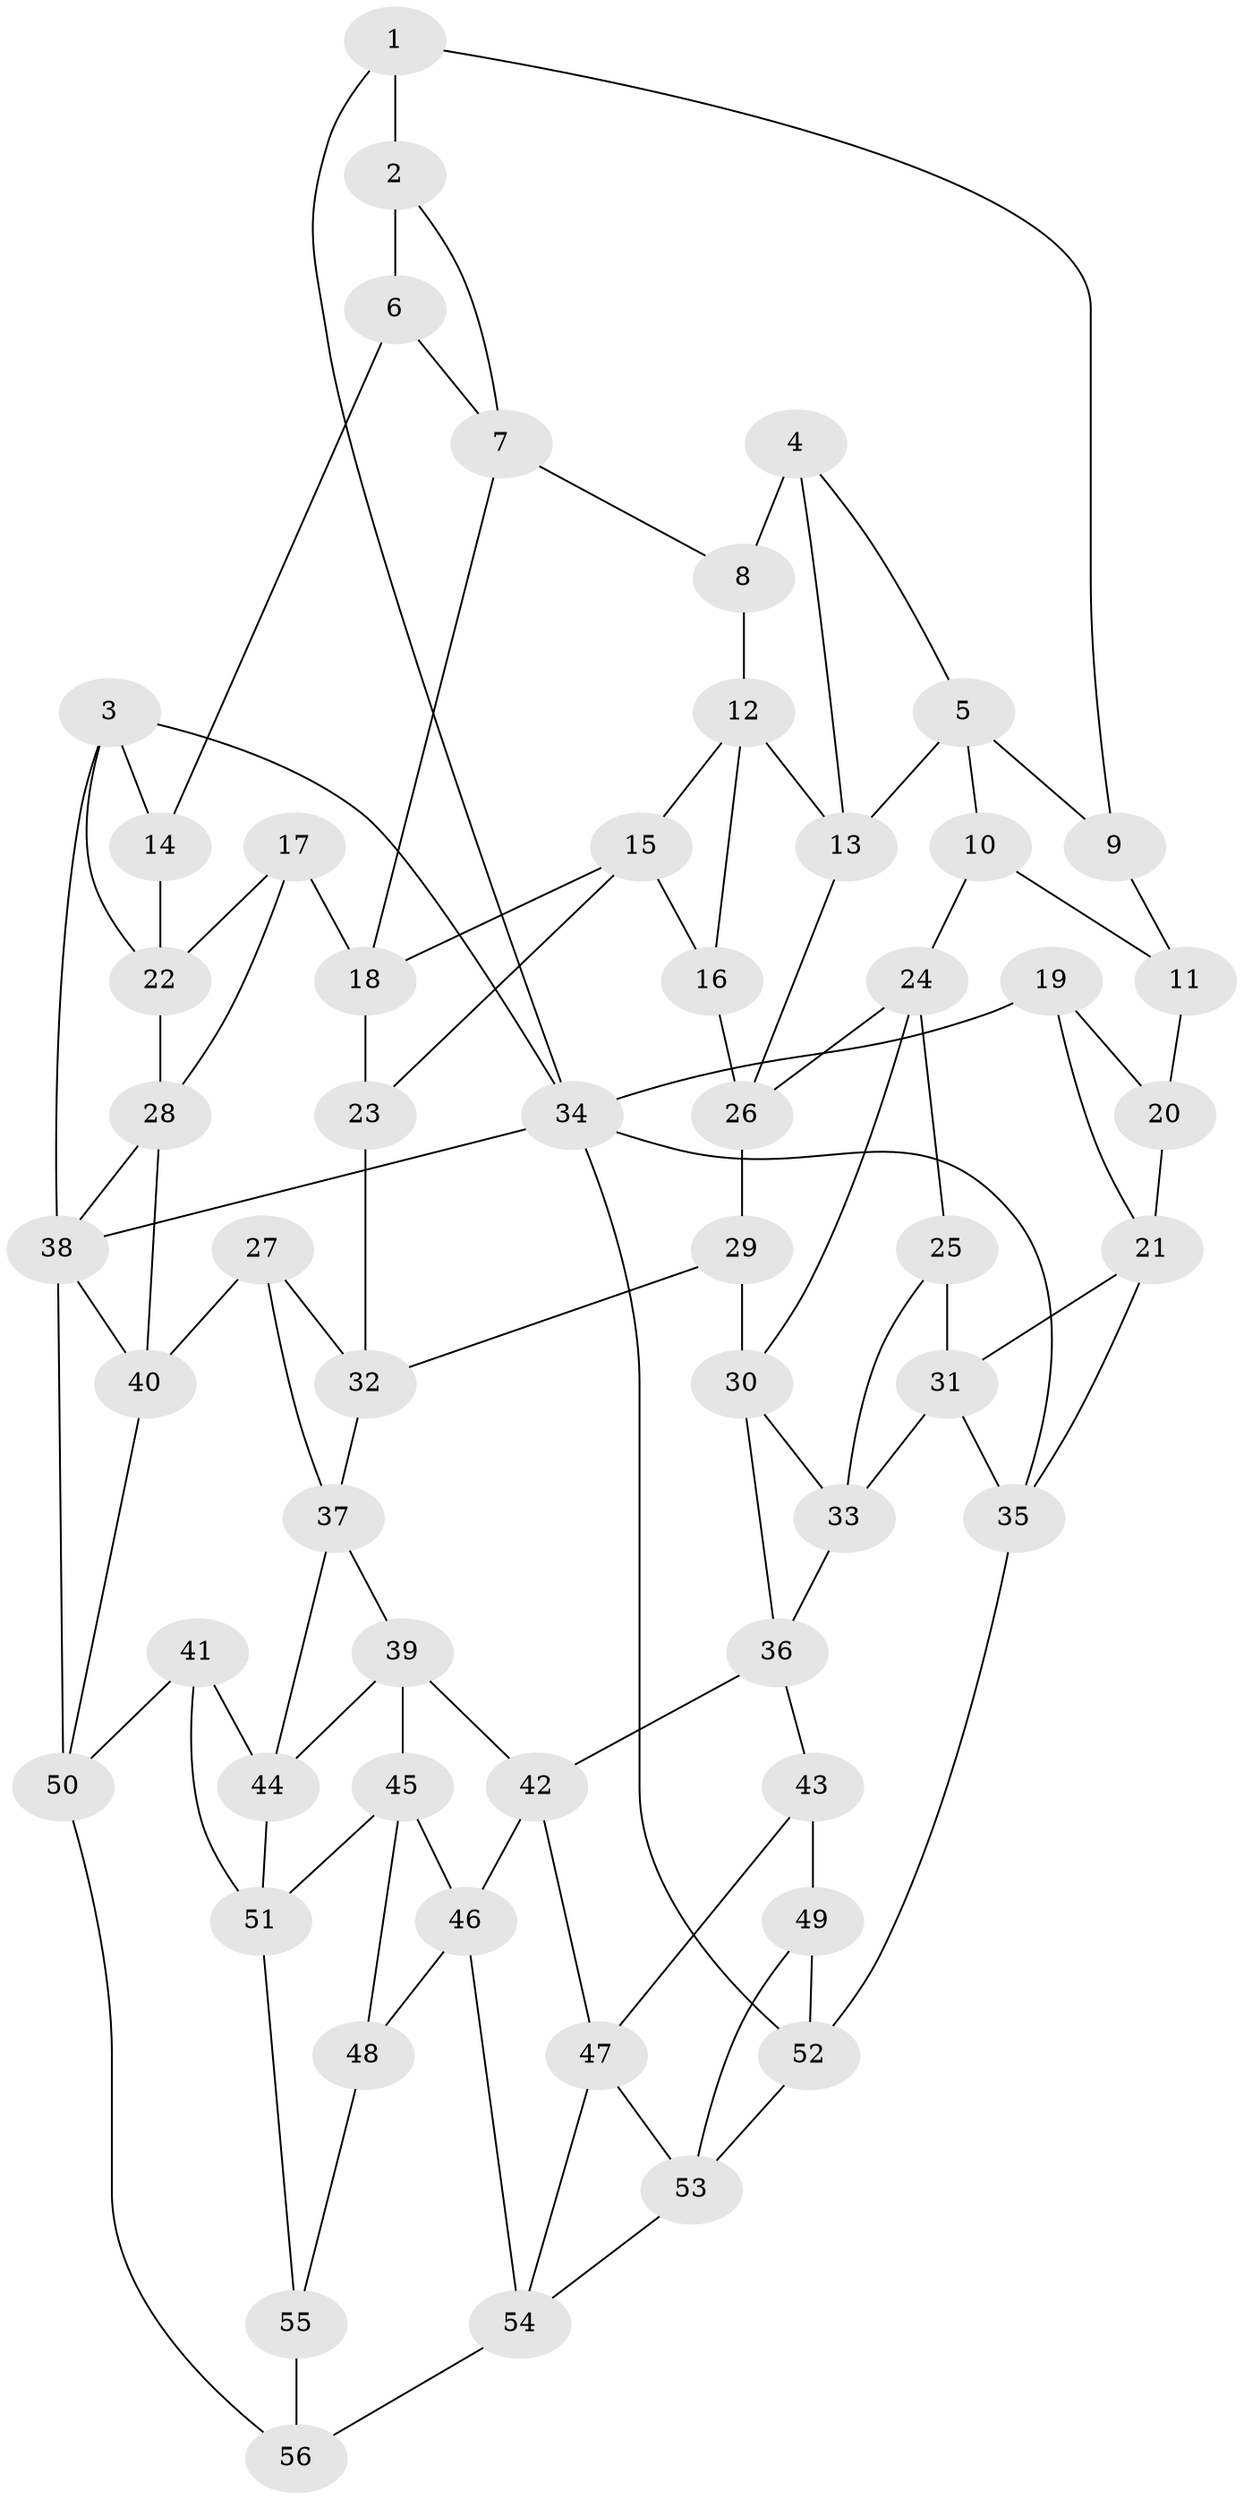 // original degree distribution, {3: 0.03571428571428571, 5: 0.5892857142857143, 6: 0.19642857142857142, 4: 0.17857142857142858}
// Generated by graph-tools (version 1.1) at 2025/03/03/09/25 03:03:23]
// undirected, 56 vertices, 102 edges
graph export_dot {
graph [start="1"]
  node [color=gray90,style=filled];
  1;
  2;
  3;
  4;
  5;
  6;
  7;
  8;
  9;
  10;
  11;
  12;
  13;
  14;
  15;
  16;
  17;
  18;
  19;
  20;
  21;
  22;
  23;
  24;
  25;
  26;
  27;
  28;
  29;
  30;
  31;
  32;
  33;
  34;
  35;
  36;
  37;
  38;
  39;
  40;
  41;
  42;
  43;
  44;
  45;
  46;
  47;
  48;
  49;
  50;
  51;
  52;
  53;
  54;
  55;
  56;
  1 -- 2 [weight=1.0];
  1 -- 9 [weight=1.0];
  1 -- 34 [weight=1.0];
  2 -- 6 [weight=1.0];
  2 -- 7 [weight=1.0];
  3 -- 14 [weight=1.0];
  3 -- 22 [weight=1.0];
  3 -- 34 [weight=1.0];
  3 -- 38 [weight=1.0];
  4 -- 5 [weight=1.0];
  4 -- 8 [weight=2.0];
  4 -- 13 [weight=1.0];
  5 -- 9 [weight=1.0];
  5 -- 10 [weight=1.0];
  5 -- 13 [weight=1.0];
  6 -- 7 [weight=1.0];
  6 -- 14 [weight=2.0];
  7 -- 8 [weight=1.0];
  7 -- 18 [weight=1.0];
  8 -- 12 [weight=1.0];
  9 -- 11 [weight=1.0];
  10 -- 11 [weight=1.0];
  10 -- 24 [weight=1.0];
  11 -- 20 [weight=2.0];
  12 -- 13 [weight=1.0];
  12 -- 15 [weight=1.0];
  12 -- 16 [weight=1.0];
  13 -- 26 [weight=1.0];
  14 -- 22 [weight=1.0];
  15 -- 16 [weight=1.0];
  15 -- 18 [weight=1.0];
  15 -- 23 [weight=1.0];
  16 -- 26 [weight=1.0];
  17 -- 18 [weight=1.0];
  17 -- 22 [weight=1.0];
  17 -- 28 [weight=1.0];
  18 -- 23 [weight=1.0];
  19 -- 20 [weight=1.0];
  19 -- 21 [weight=1.0];
  19 -- 34 [weight=1.0];
  20 -- 21 [weight=1.0];
  21 -- 31 [weight=1.0];
  21 -- 35 [weight=1.0];
  22 -- 28 [weight=1.0];
  23 -- 32 [weight=1.0];
  24 -- 25 [weight=1.0];
  24 -- 26 [weight=1.0];
  24 -- 30 [weight=1.0];
  25 -- 31 [weight=1.0];
  25 -- 33 [weight=1.0];
  26 -- 29 [weight=1.0];
  27 -- 32 [weight=1.0];
  27 -- 37 [weight=1.0];
  27 -- 40 [weight=1.0];
  28 -- 38 [weight=1.0];
  28 -- 40 [weight=1.0];
  29 -- 30 [weight=1.0];
  29 -- 32 [weight=1.0];
  30 -- 33 [weight=1.0];
  30 -- 36 [weight=1.0];
  31 -- 33 [weight=1.0];
  31 -- 35 [weight=1.0];
  32 -- 37 [weight=1.0];
  33 -- 36 [weight=1.0];
  34 -- 35 [weight=1.0];
  34 -- 38 [weight=1.0];
  34 -- 52 [weight=1.0];
  35 -- 52 [weight=1.0];
  36 -- 42 [weight=1.0];
  36 -- 43 [weight=1.0];
  37 -- 39 [weight=1.0];
  37 -- 44 [weight=1.0];
  38 -- 40 [weight=1.0];
  38 -- 50 [weight=1.0];
  39 -- 42 [weight=1.0];
  39 -- 44 [weight=1.0];
  39 -- 45 [weight=1.0];
  40 -- 50 [weight=1.0];
  41 -- 44 [weight=1.0];
  41 -- 50 [weight=1.0];
  41 -- 51 [weight=1.0];
  42 -- 46 [weight=1.0];
  42 -- 47 [weight=1.0];
  43 -- 47 [weight=1.0];
  43 -- 49 [weight=2.0];
  44 -- 51 [weight=1.0];
  45 -- 46 [weight=1.0];
  45 -- 48 [weight=1.0];
  45 -- 51 [weight=1.0];
  46 -- 48 [weight=1.0];
  46 -- 54 [weight=1.0];
  47 -- 53 [weight=1.0];
  47 -- 54 [weight=1.0];
  48 -- 55 [weight=1.0];
  49 -- 52 [weight=1.0];
  49 -- 53 [weight=1.0];
  50 -- 56 [weight=1.0];
  51 -- 55 [weight=1.0];
  52 -- 53 [weight=1.0];
  53 -- 54 [weight=1.0];
  54 -- 56 [weight=1.0];
  55 -- 56 [weight=2.0];
}
